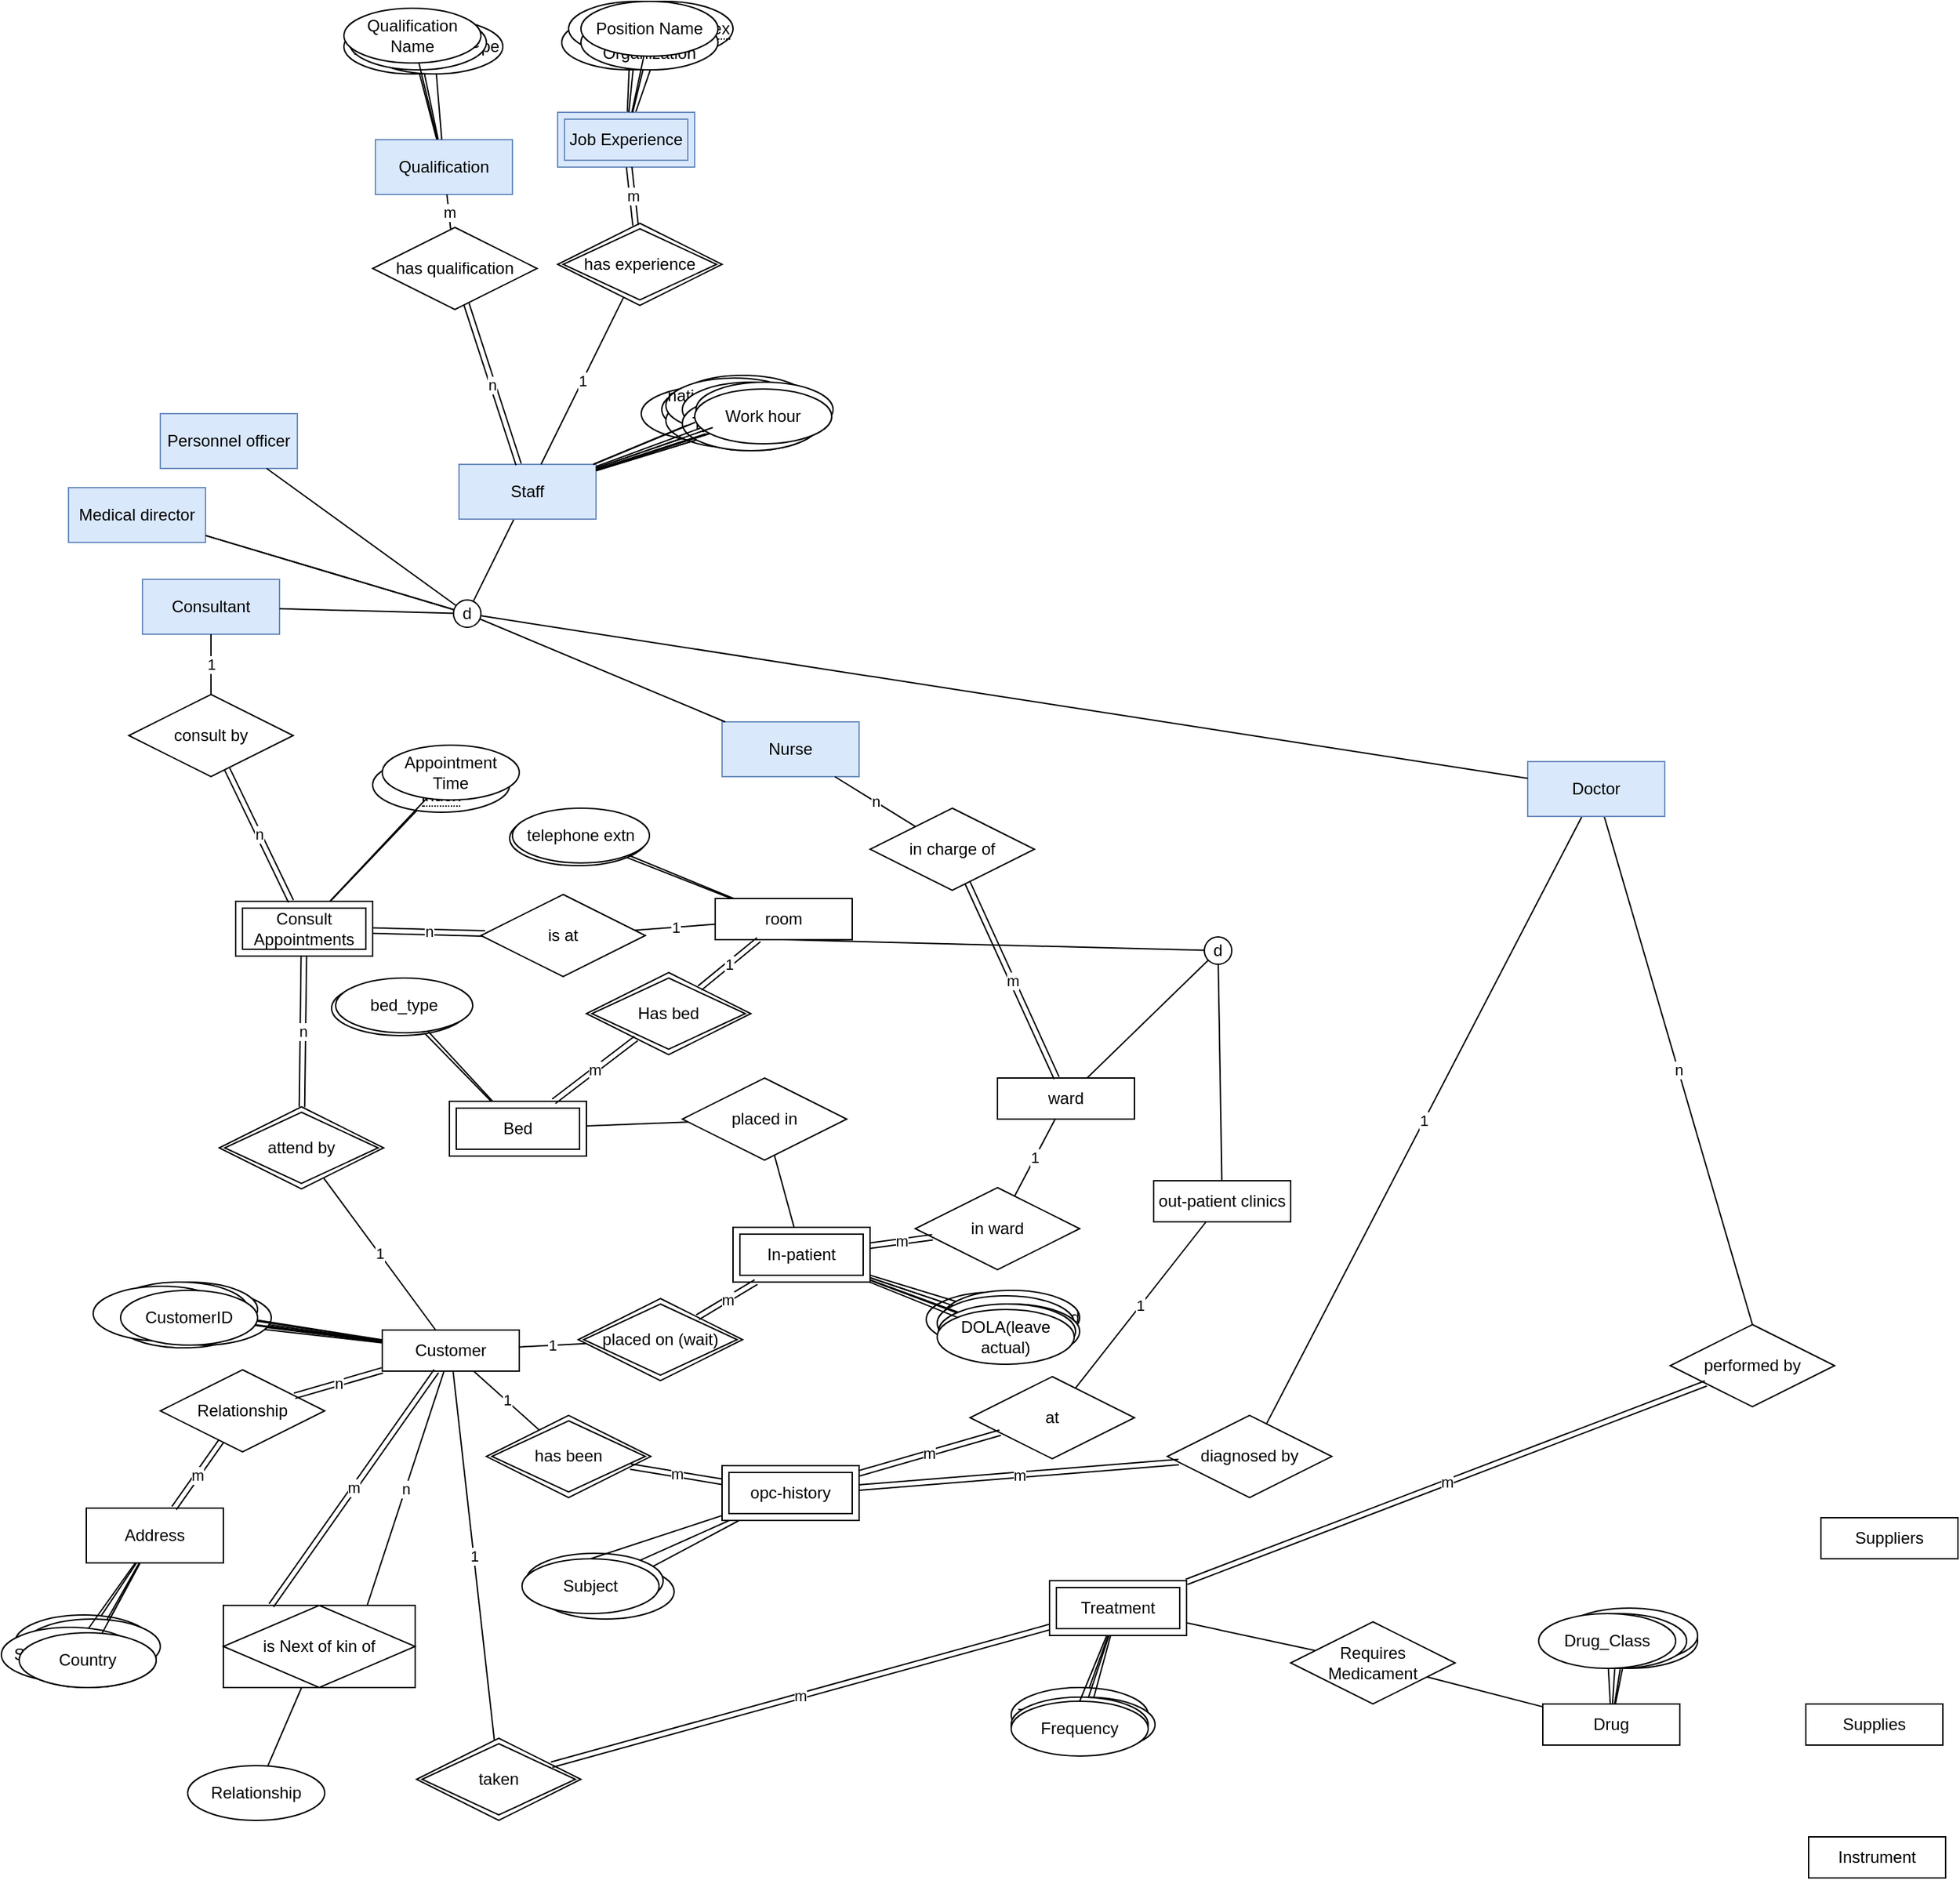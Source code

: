 <mxfile version="14.3.1" type="device"><diagram id="G1kOa4fqxSGU9bf7BF2B" name="Page-1"><mxGraphModel dx="1365" dy="1943" grid="0" gridSize="10" guides="1" tooltips="1" connect="1" arrows="1" fold="1" page="1" pageScale="1" pageWidth="827" pageHeight="1169" math="0" shadow="0"><root><mxCell id="0"/><mxCell id="1" parent="0"/><mxCell id="OWx-_OzHDR654FosjMM--40" value="&lt;span style=&quot;border-bottom: 1px dotted&quot;&gt;Experience_index&lt;/span&gt;" style="ellipse;whiteSpace=wrap;html=1;align=center;" parent="1" vertex="1"><mxGeometry x="434" y="-326" width="100" height="40" as="geometry"/></mxCell><mxCell id="OWx-_OzHDR654FosjMM--3" value="first_name" style="ellipse;whiteSpace=wrap;html=1;align=center;" parent="1" vertex="1"><mxGeometry x="467" y="-45" width="100" height="40" as="geometry"/></mxCell><mxCell id="OWx-_OzHDR654FosjMM--95" style="rounded=0;orthogonalLoop=1;jettySize=auto;html=1;endArrow=none;endFill=0;" parent="1" source="OWx-_OzHDR654FosjMM--4" target="OWx-_OzHDR654FosjMM--94" edge="1"><mxGeometry relative="1" as="geometry"/></mxCell><mxCell id="OWx-_OzHDR654FosjMM--4" value="Staff" style="whiteSpace=wrap;html=1;align=center;fillColor=#dae8fc;strokeColor=#6c8ebf;" parent="1" vertex="1"><mxGeometry x="334" y="12" width="100" height="40" as="geometry"/></mxCell><mxCell id="OWx-_OzHDR654FosjMM--5" value="staff_id" style="ellipse;whiteSpace=wrap;html=1;align=center;fontStyle=4;" parent="1" vertex="1"><mxGeometry x="491" y="-53" width="100" height="40" as="geometry"/></mxCell><mxCell id="OWx-_OzHDR654FosjMM--6" value="last_name" style="ellipse;whiteSpace=wrap;html=1;align=center;" parent="1" vertex="1"><mxGeometry x="482" y="-48" width="100" height="40" as="geometry"/></mxCell><mxCell id="OWx-_OzHDR654FosjMM--86" style="rounded=0;orthogonalLoop=1;jettySize=auto;html=1;exitX=0;exitY=0.5;exitDx=0;exitDy=0;entryX=1;entryY=0.5;entryDx=0;entryDy=0;endArrow=none;endFill=0;" parent="1" source="OWx-_OzHDR654FosjMM--7" target="OWx-_OzHDR654FosjMM--6" edge="1"><mxGeometry relative="1" as="geometry"/></mxCell><mxCell id="OWx-_OzHDR654FosjMM--87" style="rounded=0;orthogonalLoop=1;jettySize=auto;html=1;exitX=0;exitY=0.5;exitDx=0;exitDy=0;entryX=1;entryY=0.5;entryDx=0;entryDy=0;endArrow=none;endFill=0;" parent="1" source="OWx-_OzHDR654FosjMM--7" target="OWx-_OzHDR654FosjMM--3" edge="1"><mxGeometry relative="1" as="geometry"/></mxCell><mxCell id="OWx-_OzHDR654FosjMM--7" value="name" style="ellipse;whiteSpace=wrap;html=1;align=center;" parent="1" vertex="1"><mxGeometry x="497" y="-38" width="100" height="40" as="geometry"/></mxCell><mxCell id="OWx-_OzHDR654FosjMM--13" value="telephone" style="ellipse;whiteSpace=wrap;html=1;align=center;" parent="1" vertex="1"><mxGeometry x="503" y="-43" width="100" height="40" as="geometry"/></mxCell><mxCell id="OWx-_OzHDR654FosjMM--14" value="gender" style="ellipse;whiteSpace=wrap;html=1;align=center;" parent="1" vertex="1"><mxGeometry x="485" y="-40" width="100" height="40" as="geometry"/></mxCell><mxCell id="OWx-_OzHDR654FosjMM--15" value="national insurance number" style="ellipse;whiteSpace=wrap;html=1;align=center;" parent="1" vertex="1"><mxGeometry x="485" y="-51" width="100" height="40" as="geometry"/></mxCell><mxCell id="OWx-_OzHDR654FosjMM--19" value="position" style="ellipse;whiteSpace=wrap;html=1;align=center;" parent="1" vertex="1"><mxGeometry x="506" y="-43" width="100" height="40" as="geometry"/></mxCell><mxCell id="OWx-_OzHDR654FosjMM--21" value="salary" style="ellipse;whiteSpace=wrap;html=1;align=center;" parent="1" vertex="1"><mxGeometry x="497" y="-48" width="100" height="40" as="geometry"/></mxCell><mxCell id="OWx-_OzHDR654FosjMM--26" style="edgeStyle=none;rounded=0;orthogonalLoop=1;jettySize=auto;html=1;endArrow=none;endFill=0;" parent="1" source="OWx-_OzHDR654FosjMM--23" target="OWx-_OzHDR654FosjMM--25" edge="1"><mxGeometry relative="1" as="geometry"/></mxCell><mxCell id="OWx-_OzHDR654FosjMM--30" style="edgeStyle=none;rounded=0;orthogonalLoop=1;jettySize=auto;html=1;endArrow=none;endFill=0;" parent="1" source="OWx-_OzHDR654FosjMM--23" target="OWx-_OzHDR654FosjMM--29" edge="1"><mxGeometry relative="1" as="geometry"/></mxCell><mxCell id="OWx-_OzHDR654FosjMM--23" value="Qualification" style="whiteSpace=wrap;html=1;align=center;fillColor=#dae8fc;strokeColor=#6c8ebf;" parent="1" vertex="1"><mxGeometry x="273" y="-225" width="100" height="40" as="geometry"/></mxCell><mxCell id="OWx-_OzHDR654FosjMM--25" value="Qualification_ID" style="ellipse;whiteSpace=wrap;html=1;align=center;fontStyle=4;" parent="1" vertex="1"><mxGeometry x="250" y="-313" width="100" height="40" as="geometry"/></mxCell><mxCell id="OWx-_OzHDR654FosjMM--28" style="edgeStyle=none;rounded=0;orthogonalLoop=1;jettySize=auto;html=1;endArrow=none;endFill=0;" parent="1" source="OWx-_OzHDR654FosjMM--27" target="OWx-_OzHDR654FosjMM--23" edge="1"><mxGeometry relative="1" as="geometry"/></mxCell><mxCell id="OWx-_OzHDR654FosjMM--27" value="Qualification Type" style="ellipse;whiteSpace=wrap;html=1;align=center;" parent="1" vertex="1"><mxGeometry x="266" y="-313" width="100" height="40" as="geometry"/></mxCell><mxCell id="OWx-_OzHDR654FosjMM--29" value="Name of Institute" style="ellipse;whiteSpace=wrap;html=1;align=center;" parent="1" vertex="1"><mxGeometry x="254" y="-316" width="100" height="40" as="geometry"/></mxCell><mxCell id="OWx-_OzHDR654FosjMM--37" style="edgeStyle=none;rounded=0;orthogonalLoop=1;jettySize=auto;html=1;endArrow=none;endFill=0;" parent="1" source="OWx-_OzHDR654FosjMM--40" target="OWx-_OzHDR654FosjMM--32" edge="1"><mxGeometry relative="1" as="geometry"><mxPoint x="868.865" y="174.601" as="sourcePoint"/></mxGeometry></mxCell><mxCell id="OWx-_OzHDR654FosjMM--36" style="edgeStyle=none;rounded=0;orthogonalLoop=1;jettySize=auto;html=1;endArrow=none;endFill=0;" parent="1" source="OWx-_OzHDR654FosjMM--32" target="OWx-_OzHDR654FosjMM--35" edge="1"><mxGeometry relative="1" as="geometry"/></mxCell><mxCell id="OWx-_OzHDR654FosjMM--32" value="Job Experience" style="shape=ext;margin=3;double=1;whiteSpace=wrap;html=1;align=center;fillColor=#dae8fc;strokeColor=#6c8ebf;" parent="1" vertex="1"><mxGeometry x="406" y="-245" width="100" height="40" as="geometry"/></mxCell><mxCell id="OWx-_OzHDR654FosjMM--34" style="edgeStyle=none;rounded=0;orthogonalLoop=1;jettySize=auto;html=1;endArrow=none;endFill=0;" parent="1" source="OWx-_OzHDR654FosjMM--33" target="OWx-_OzHDR654FosjMM--23" edge="1"><mxGeometry relative="1" as="geometry"/></mxCell><mxCell id="OWx-_OzHDR654FosjMM--33" value="Qualification Name" style="ellipse;whiteSpace=wrap;html=1;align=center;" parent="1" vertex="1"><mxGeometry x="250" y="-321" width="100" height="40" as="geometry"/></mxCell><mxCell id="OWx-_OzHDR654FosjMM--35" value="Begin Date" style="ellipse;whiteSpace=wrap;html=1;align=center;" parent="1" vertex="1"><mxGeometry x="409" y="-316" width="100" height="40" as="geometry"/></mxCell><mxCell id="OWx-_OzHDR654FosjMM--45" style="edgeStyle=none;rounded=0;orthogonalLoop=1;jettySize=auto;html=1;endArrow=none;endFill=0;" parent="1" source="OWx-_OzHDR654FosjMM--41" target="OWx-_OzHDR654FosjMM--32" edge="1"><mxGeometry relative="1" as="geometry"/></mxCell><mxCell id="OWx-_OzHDR654FosjMM--41" value="End Date" style="ellipse;whiteSpace=wrap;html=1;align=center;" parent="1" vertex="1"><mxGeometry x="414" y="-326" width="100" height="40" as="geometry"/></mxCell><mxCell id="OWx-_OzHDR654FosjMM--44" style="edgeStyle=none;rounded=0;orthogonalLoop=1;jettySize=auto;html=1;endArrow=none;endFill=0;" parent="1" source="OWx-_OzHDR654FosjMM--43" target="OWx-_OzHDR654FosjMM--32" edge="1"><mxGeometry relative="1" as="geometry"/></mxCell><mxCell id="OWx-_OzHDR654FosjMM--43" value="Name of Organization" style="ellipse;whiteSpace=wrap;html=1;align=center;" parent="1" vertex="1"><mxGeometry x="423" y="-316" width="100" height="40" as="geometry"/></mxCell><mxCell id="OWx-_OzHDR654FosjMM--48" value="m" style="edgeStyle=none;rounded=0;orthogonalLoop=1;jettySize=auto;html=1;endArrow=none;endFill=0;" parent="1" source="OWx-_OzHDR654FosjMM--46" target="OWx-_OzHDR654FosjMM--23" edge="1"><mxGeometry relative="1" as="geometry"><mxPoint x="795.29" y="271" as="targetPoint"/></mxGeometry></mxCell><mxCell id="OWx-_OzHDR654FosjMM--46" value="has qualification" style="shape=rhombus;perimeter=rhombusPerimeter;whiteSpace=wrap;html=1;align=center;" parent="1" vertex="1"><mxGeometry x="271" y="-161" width="120" height="60" as="geometry"/></mxCell><mxCell id="OWx-_OzHDR654FosjMM--49" value="n" style="shape=link;html=1;rounded=0;endArrow=none;endFill=0;" parent="1" source="OWx-_OzHDR654FosjMM--4" target="OWx-_OzHDR654FosjMM--46" edge="1"><mxGeometry relative="1" as="geometry"><mxPoint x="707" y="-45.807" as="sourcePoint"/><mxPoint x="655.29" y="331" as="targetPoint"/></mxGeometry></mxCell><mxCell id="OWx-_OzHDR654FosjMM--53" value="has experience" style="shape=rhombus;double=1;perimeter=rhombusPerimeter;whiteSpace=wrap;html=1;align=center;" parent="1" vertex="1"><mxGeometry x="406" y="-164" width="120" height="60" as="geometry"/></mxCell><mxCell id="OWx-_OzHDR654FosjMM--54" value="m" style="shape=link;html=1;rounded=0;endArrow=none;endFill=0;" parent="1" source="OWx-_OzHDR654FosjMM--53" target="OWx-_OzHDR654FosjMM--32" edge="1"><mxGeometry relative="1" as="geometry"><mxPoint x="676" y="109" as="sourcePoint"/><mxPoint x="806" y="91" as="targetPoint"/></mxGeometry></mxCell><mxCell id="OWx-_OzHDR654FosjMM--56" value="1" style="endArrow=none;html=1;rounded=0;" parent="1" source="OWx-_OzHDR654FosjMM--4" target="OWx-_OzHDR654FosjMM--53" edge="1"><mxGeometry relative="1" as="geometry"><mxPoint x="707" y="-12.193" as="sourcePoint"/><mxPoint x="796" y="111" as="targetPoint"/></mxGeometry></mxCell><mxCell id="OWx-_OzHDR654FosjMM--59" style="edgeStyle=none;rounded=0;orthogonalLoop=1;jettySize=auto;html=1;endArrow=none;endFill=0;" parent="1" source="OWx-_OzHDR654FosjMM--58" target="OWx-_OzHDR654FosjMM--32" edge="1"><mxGeometry relative="1" as="geometry"><mxPoint x="733" y="234.0" as="targetPoint"/></mxGeometry></mxCell><mxCell id="OWx-_OzHDR654FosjMM--58" value="Position Name" style="ellipse;whiteSpace=wrap;html=1;align=center;" parent="1" vertex="1"><mxGeometry x="423" y="-326" width="100" height="40" as="geometry"/></mxCell><mxCell id="OWx-_OzHDR654FosjMM--60" value="Type of contract" style="ellipse;whiteSpace=wrap;html=1;align=center;" parent="1" vertex="1"><mxGeometry x="497" y="-38" width="100" height="40" as="geometry"/></mxCell><mxCell id="OWx-_OzHDR654FosjMM--62" value="Type of salary" style="ellipse;whiteSpace=wrap;html=1;align=center;" parent="1" vertex="1"><mxGeometry x="507" y="-48" width="100" height="40" as="geometry"/></mxCell><mxCell id="OWx-_OzHDR654FosjMM--64" value="Work hour" style="ellipse;whiteSpace=wrap;html=1;align=center;" parent="1" vertex="1"><mxGeometry x="506" y="-43" width="100" height="40" as="geometry"/></mxCell><mxCell id="OWx-_OzHDR654FosjMM--108" style="rounded=0;orthogonalLoop=1;jettySize=auto;html=1;exitX=0.5;exitY=1;exitDx=0;exitDy=0;endArrow=none;endFill=0;" parent="1" source="OWx-_OzHDR654FosjMM--66" target="OWx-_OzHDR654FosjMM--107" edge="1"><mxGeometry relative="1" as="geometry"/></mxCell><mxCell id="OWx-_OzHDR654FosjMM--66" value="room" style="whiteSpace=wrap;html=1;align=center;" parent="1" vertex="1"><mxGeometry x="521" y="329" width="100" height="30" as="geometry"/></mxCell><mxCell id="OWx-_OzHDR654FosjMM--71" value="in charge of" style="shape=rhombus;perimeter=rhombusPerimeter;whiteSpace=wrap;html=1;align=center;" parent="1" vertex="1"><mxGeometry x="634" y="263" width="120" height="60" as="geometry"/></mxCell><mxCell id="OWx-_OzHDR654FosjMM--89" value="Nurse" style="whiteSpace=wrap;html=1;align=center;fillColor=#dae8fc;strokeColor=#6c8ebf;" parent="1" vertex="1"><mxGeometry x="526" y="200" width="100" height="40" as="geometry"/></mxCell><mxCell id="OWx-_OzHDR654FosjMM--137" style="edgeStyle=none;rounded=0;orthogonalLoop=1;jettySize=auto;html=1;endArrow=none;endFill=0;" parent="1" source="OWx-_OzHDR654FosjMM--94" target="OWx-_OzHDR654FosjMM--129" edge="1"><mxGeometry relative="1" as="geometry"/></mxCell><mxCell id="OWx-_OzHDR654FosjMM--94" value="d" style="ellipse;whiteSpace=wrap;html=1;aspect=fixed;" parent="1" vertex="1"><mxGeometry x="330" y="111" width="20" height="20" as="geometry"/></mxCell><mxCell id="OWx-_OzHDR654FosjMM--96" style="rounded=0;orthogonalLoop=1;jettySize=auto;html=1;endArrow=none;endFill=0;" parent="1" source="OWx-_OzHDR654FosjMM--94" target="OWx-_OzHDR654FosjMM--89" edge="1"><mxGeometry relative="1" as="geometry"/></mxCell><mxCell id="OWx-_OzHDR654FosjMM--105" value="ward" style="whiteSpace=wrap;html=1;align=center;" parent="1" vertex="1"><mxGeometry x="727" y="460" width="100" height="30" as="geometry"/></mxCell><mxCell id="OWx-_OzHDR654FosjMM--106" value="out-patient clinics" style="whiteSpace=wrap;html=1;align=center;" parent="1" vertex="1"><mxGeometry x="841" y="535" width="100" height="30" as="geometry"/></mxCell><mxCell id="OWx-_OzHDR654FosjMM--107" value="d" style="ellipse;whiteSpace=wrap;html=1;aspect=fixed;" parent="1" vertex="1"><mxGeometry x="878" y="357" width="20" height="20" as="geometry"/></mxCell><mxCell id="OWx-_OzHDR654FosjMM--109" style="edgeStyle=none;rounded=0;orthogonalLoop=1;jettySize=auto;html=1;endArrow=none;endFill=0;" parent="1" source="OWx-_OzHDR654FosjMM--107" target="OWx-_OzHDR654FosjMM--105" edge="1"><mxGeometry relative="1" as="geometry"/></mxCell><mxCell id="OWx-_OzHDR654FosjMM--110" style="edgeStyle=none;rounded=0;orthogonalLoop=1;jettySize=auto;html=1;endArrow=none;endFill=0;" parent="1" source="OWx-_OzHDR654FosjMM--107" target="OWx-_OzHDR654FosjMM--106" edge="1"><mxGeometry relative="1" as="geometry"/></mxCell><mxCell id="1NgTRkhORmvNoH3-xz3q-44" style="edgeStyle=none;rounded=0;orthogonalLoop=1;jettySize=auto;html=1;endArrow=none;endFill=0;fontStyle=4" parent="1" source="OWx-_OzHDR654FosjMM--121" target="1NgTRkhORmvNoH3-xz3q-43" edge="1"><mxGeometry relative="1" as="geometry"/></mxCell><mxCell id="puP9zXBCGK1Y7dx5I4So-24" value="1" style="edgeStyle=none;rounded=0;orthogonalLoop=1;jettySize=auto;html=1;endArrow=none;endFill=0;" parent="1" source="OWx-_OzHDR654FosjMM--121" target="puP9zXBCGK1Y7dx5I4So-23" edge="1"><mxGeometry relative="1" as="geometry"/></mxCell><mxCell id="J7OMO45zMsuTPiys4WMe-33" value="1" style="edgeStyle=none;rounded=0;orthogonalLoop=1;jettySize=auto;html=1;endArrow=none;endFill=0;" parent="1" source="OWx-_OzHDR654FosjMM--121" target="J7OMO45zMsuTPiys4WMe-32" edge="1"><mxGeometry relative="1" as="geometry"/></mxCell><mxCell id="J7OMO45zMsuTPiys4WMe-38" value="1" style="edgeStyle=none;rounded=0;orthogonalLoop=1;jettySize=auto;html=1;endArrow=none;endFill=0;" parent="1" source="OWx-_OzHDR654FosjMM--121" target="J7OMO45zMsuTPiys4WMe-35" edge="1"><mxGeometry relative="1" as="geometry"><mxPoint x="477.125" y="762.43" as="targetPoint"/></mxGeometry></mxCell><mxCell id="J7OMO45zMsuTPiys4WMe-59" value="1" style="edgeStyle=none;rounded=0;orthogonalLoop=1;jettySize=auto;html=1;endArrow=none;endFill=0;" parent="1" source="OWx-_OzHDR654FosjMM--121" target="J7OMO45zMsuTPiys4WMe-58" edge="1"><mxGeometry relative="1" as="geometry"/></mxCell><mxCell id="OWx-_OzHDR654FosjMM--121" value="Customer" style="whiteSpace=wrap;html=1;align=center;" parent="1" vertex="1"><mxGeometry x="278" y="644" width="100" height="30" as="geometry"/></mxCell><mxCell id="OWx-_OzHDR654FosjMM--126" value="Supplies" style="whiteSpace=wrap;html=1;align=center;" parent="1" vertex="1"><mxGeometry x="1317" y="917" width="100" height="30" as="geometry"/></mxCell><mxCell id="OWx-_OzHDR654FosjMM--127" value="Suppliers" style="whiteSpace=wrap;html=1;align=center;" parent="1" vertex="1"><mxGeometry x="1328" y="781" width="100" height="30" as="geometry"/></mxCell><mxCell id="OWx-_OzHDR654FosjMM--129" value="Medical director" style="whiteSpace=wrap;html=1;align=center;fillColor=#dae8fc;strokeColor=#6c8ebf;" parent="1" vertex="1"><mxGeometry x="49" y="29" width="100" height="40" as="geometry"/></mxCell><mxCell id="OWx-_OzHDR654FosjMM--130" value="Personnel officer" style="whiteSpace=wrap;html=1;align=center;fillColor=#dae8fc;strokeColor=#6c8ebf;" parent="1" vertex="1"><mxGeometry x="116" y="-25" width="100" height="40" as="geometry"/></mxCell><mxCell id="OWx-_OzHDR654FosjMM--131" value="Consultant" style="whiteSpace=wrap;html=1;align=center;fillColor=#dae8fc;strokeColor=#6c8ebf;" parent="1" vertex="1"><mxGeometry x="103" y="96" width="100" height="40" as="geometry"/></mxCell><mxCell id="OWx-_OzHDR654FosjMM--155" style="edgeStyle=none;rounded=0;orthogonalLoop=1;jettySize=auto;html=1;endArrow=none;endFill=0;" parent="1" source="OWx-_OzHDR654FosjMM--4" target="OWx-_OzHDR654FosjMM--7" edge="1"><mxGeometry relative="1" as="geometry"/></mxCell><mxCell id="OWx-_OzHDR654FosjMM--156" style="edgeStyle=none;rounded=0;orthogonalLoop=1;jettySize=auto;html=1;endArrow=none;endFill=0;" parent="1" source="OWx-_OzHDR654FosjMM--4" target="OWx-_OzHDR654FosjMM--19" edge="1"><mxGeometry relative="1" as="geometry"/></mxCell><mxCell id="OWx-_OzHDR654FosjMM--157" style="edgeStyle=none;rounded=0;orthogonalLoop=1;jettySize=auto;html=1;endArrow=none;endFill=0;" parent="1" source="OWx-_OzHDR654FosjMM--4" target="OWx-_OzHDR654FosjMM--5" edge="1"><mxGeometry relative="1" as="geometry"/></mxCell><mxCell id="OWx-_OzHDR654FosjMM--158" style="edgeStyle=none;rounded=0;orthogonalLoop=1;jettySize=auto;html=1;endArrow=none;endFill=0;" parent="1" source="OWx-_OzHDR654FosjMM--4" target="OWx-_OzHDR654FosjMM--15" edge="1"><mxGeometry relative="1" as="geometry"/></mxCell><mxCell id="OWx-_OzHDR654FosjMM--159" style="edgeStyle=none;rounded=0;orthogonalLoop=1;jettySize=auto;html=1;endArrow=none;endFill=0;" parent="1" source="OWx-_OzHDR654FosjMM--4" target="OWx-_OzHDR654FosjMM--64" edge="1"><mxGeometry relative="1" as="geometry"/></mxCell><mxCell id="OWx-_OzHDR654FosjMM--160" style="edgeStyle=none;rounded=0;orthogonalLoop=1;jettySize=auto;html=1;endArrow=none;endFill=0;" parent="1" source="OWx-_OzHDR654FosjMM--4" target="OWx-_OzHDR654FosjMM--60" edge="1"><mxGeometry relative="1" as="geometry"/></mxCell><mxCell id="OWx-_OzHDR654FosjMM--161" style="edgeStyle=none;rounded=0;orthogonalLoop=1;jettySize=auto;html=1;endArrow=none;endFill=0;" parent="1" source="OWx-_OzHDR654FosjMM--4" target="OWx-_OzHDR654FosjMM--62" edge="1"><mxGeometry relative="1" as="geometry"/></mxCell><mxCell id="OWx-_OzHDR654FosjMM--162" style="edgeStyle=none;rounded=0;orthogonalLoop=1;jettySize=auto;html=1;endArrow=none;endFill=0;" parent="1" source="OWx-_OzHDR654FosjMM--4" target="OWx-_OzHDR654FosjMM--14" edge="1"><mxGeometry relative="1" as="geometry"/></mxCell><mxCell id="OWx-_OzHDR654FosjMM--163" style="edgeStyle=none;rounded=0;orthogonalLoop=1;jettySize=auto;html=1;endArrow=none;endFill=0;" parent="1" source="OWx-_OzHDR654FosjMM--4" target="OWx-_OzHDR654FosjMM--21" edge="1"><mxGeometry relative="1" as="geometry"/></mxCell><mxCell id="OWx-_OzHDR654FosjMM--164" style="edgeStyle=none;rounded=0;orthogonalLoop=1;jettySize=auto;html=1;endArrow=none;endFill=0;" parent="1" source="OWx-_OzHDR654FosjMM--4" target="OWx-_OzHDR654FosjMM--13" edge="1"><mxGeometry relative="1" as="geometry"/></mxCell><mxCell id="J7OMO45zMsuTPiys4WMe-100" value="n" style="edgeStyle=none;rounded=0;orthogonalLoop=1;jettySize=auto;html=1;entryX=0.5;entryY=0;entryDx=0;entryDy=0;endArrow=none;endFill=0;" parent="1" source="OWx-_OzHDR654FosjMM--132" target="J7OMO45zMsuTPiys4WMe-95" edge="1"><mxGeometry relative="1" as="geometry"/></mxCell><mxCell id="J7OMO45zMsuTPiys4WMe-109" value="1" style="edgeStyle=none;rounded=0;orthogonalLoop=1;jettySize=auto;html=1;endArrow=none;endFill=0;" parent="1" source="OWx-_OzHDR654FosjMM--132" target="J7OMO45zMsuTPiys4WMe-110" edge="1"><mxGeometry relative="1" as="geometry"><mxPoint x="1059" y="599" as="targetPoint"/></mxGeometry></mxCell><mxCell id="OWx-_OzHDR654FosjMM--132" value="Doctor" style="whiteSpace=wrap;html=1;align=center;fillColor=#dae8fc;strokeColor=#6c8ebf;" parent="1" vertex="1"><mxGeometry x="1114" y="229" width="100" height="40" as="geometry"/></mxCell><mxCell id="OWx-_OzHDR654FosjMM--139" style="edgeStyle=none;rounded=0;orthogonalLoop=1;jettySize=auto;html=1;endArrow=none;endFill=0;" parent="1" source="OWx-_OzHDR654FosjMM--94" target="OWx-_OzHDR654FosjMM--131" edge="1"><mxGeometry relative="1" as="geometry"/></mxCell><mxCell id="OWx-_OzHDR654FosjMM--138" style="edgeStyle=none;rounded=0;orthogonalLoop=1;jettySize=auto;html=1;endArrow=none;endFill=0;" parent="1" source="OWx-_OzHDR654FosjMM--94" target="OWx-_OzHDR654FosjMM--129" edge="1"><mxGeometry relative="1" as="geometry"/></mxCell><mxCell id="OWx-_OzHDR654FosjMM--136" style="edgeStyle=none;rounded=0;orthogonalLoop=1;jettySize=auto;html=1;endArrow=none;endFill=0;" parent="1" source="OWx-_OzHDR654FosjMM--94" target="OWx-_OzHDR654FosjMM--130" edge="1"><mxGeometry relative="1" as="geometry"/></mxCell><mxCell id="OWx-_OzHDR654FosjMM--140" style="edgeStyle=none;rounded=0;orthogonalLoop=1;jettySize=auto;html=1;endArrow=none;endFill=0;" parent="1" source="OWx-_OzHDR654FosjMM--94" target="OWx-_OzHDR654FosjMM--132" edge="1"><mxGeometry relative="1" as="geometry"/></mxCell><mxCell id="OWx-_OzHDR654FosjMM--176" style="edgeStyle=none;rounded=0;orthogonalLoop=1;jettySize=auto;html=1;endArrow=none;endFill=0;" parent="1" source="OWx-_OzHDR654FosjMM--171" target="OWx-_OzHDR654FosjMM--175" edge="1"><mxGeometry relative="1" as="geometry"/></mxCell><mxCell id="J7OMO45zMsuTPiys4WMe-102" style="edgeStyle=none;rounded=0;orthogonalLoop=1;jettySize=auto;html=1;endArrow=none;endFill=0;" parent="1" source="OWx-_OzHDR654FosjMM--171" target="J7OMO45zMsuTPiys4WMe-103" edge="1"><mxGeometry relative="1" as="geometry"><mxPoint x="486.231" y="502.385" as="targetPoint"/></mxGeometry></mxCell><mxCell id="OWx-_OzHDR654FosjMM--171" value="Bed" style="shape=ext;margin=3;double=1;whiteSpace=wrap;html=1;align=center;" parent="1" vertex="1"><mxGeometry x="327" y="477" width="100" height="40" as="geometry"/></mxCell><mxCell id="OWx-_OzHDR654FosjMM--175" value="&lt;span style=&quot;border-bottom: 1px dotted&quot;&gt;bed_id&lt;/span&gt;" style="ellipse;whiteSpace=wrap;html=1;align=center;" parent="1" vertex="1"><mxGeometry x="241" y="389" width="100" height="40" as="geometry"/></mxCell><mxCell id="OWx-_OzHDR654FosjMM--178" style="edgeStyle=none;rounded=0;orthogonalLoop=1;jettySize=auto;html=1;endArrow=none;endFill=0;" parent="1" source="OWx-_OzHDR654FosjMM--177" target="OWx-_OzHDR654FosjMM--171" edge="1"><mxGeometry relative="1" as="geometry"/></mxCell><mxCell id="OWx-_OzHDR654FosjMM--177" value="bed_type" style="ellipse;whiteSpace=wrap;html=1;align=center;" parent="1" vertex="1"><mxGeometry x="244" y="387" width="100" height="40" as="geometry"/></mxCell><mxCell id="OWx-_OzHDR654FosjMM--180" value="Has bed" style="shape=rhombus;double=1;perimeter=rhombusPerimeter;whiteSpace=wrap;html=1;align=center;" parent="1" vertex="1"><mxGeometry x="427" y="383" width="120" height="60" as="geometry"/></mxCell><mxCell id="OWx-_OzHDR654FosjMM--182" value="m" style="shape=link;html=1;rounded=0;endArrow=none;endFill=0;" parent="1" source="OWx-_OzHDR654FosjMM--180" target="OWx-_OzHDR654FosjMM--171" edge="1"><mxGeometry relative="1" as="geometry"><mxPoint x="45" y="674" as="sourcePoint"/><mxPoint x="205" y="674" as="targetPoint"/></mxGeometry></mxCell><mxCell id="OWx-_OzHDR654FosjMM--184" value="1" style="shape=link;html=1;rounded=0;endArrow=none;endFill=0;" parent="1" source="OWx-_OzHDR654FosjMM--180" target="OWx-_OzHDR654FosjMM--66" edge="1"><mxGeometry relative="1" as="geometry"><mxPoint x="39" y="691" as="sourcePoint"/><mxPoint x="199" y="691" as="targetPoint"/></mxGeometry></mxCell><mxCell id="1NgTRkhORmvNoH3-xz3q-29" style="edgeStyle=none;rounded=0;orthogonalLoop=1;jettySize=auto;html=1;endArrow=none;endFill=0;" parent="1" source="1NgTRkhORmvNoH3-xz3q-3" target="OWx-_OzHDR654FosjMM--121" edge="1"><mxGeometry relative="1" as="geometry"/></mxCell><mxCell id="1NgTRkhORmvNoH3-xz3q-3" value="first_name" style="ellipse;whiteSpace=wrap;html=1;align=center;" parent="1" vertex="1"><mxGeometry x="83" y="617" width="100" height="40" as="geometry"/></mxCell><mxCell id="1NgTRkhORmvNoH3-xz3q-28" style="edgeStyle=none;rounded=0;orthogonalLoop=1;jettySize=auto;html=1;endArrow=none;endFill=0;" parent="1" source="1NgTRkhORmvNoH3-xz3q-6" target="OWx-_OzHDR654FosjMM--121" edge="1"><mxGeometry relative="1" as="geometry"/></mxCell><mxCell id="1NgTRkhORmvNoH3-xz3q-6" value="last_name" style="ellipse;whiteSpace=wrap;html=1;align=center;" parent="1" vertex="1"><mxGeometry x="87" y="612" width="100" height="40" as="geometry"/></mxCell><mxCell id="1NgTRkhORmvNoH3-xz3q-19" style="edgeStyle=none;rounded=0;orthogonalLoop=1;jettySize=auto;html=1;endArrow=none;endFill=0;" parent="1" source="1NgTRkhORmvNoH3-xz3q-11" target="puP9zXBCGK1Y7dx5I4So-13" edge="1"><mxGeometry relative="1" as="geometry"><mxPoint x="-458" y="840.636" as="targetPoint"/></mxGeometry></mxCell><mxCell id="1NgTRkhORmvNoH3-xz3q-11" value="&lt;u&gt;Address_index&lt;/u&gt;" style="ellipse;whiteSpace=wrap;html=1;align=center;" parent="1" vertex="1"><mxGeometry x="10" y="852" width="100" height="40" as="geometry"/></mxCell><mxCell id="1NgTRkhORmvNoH3-xz3q-17" style="rounded=0;orthogonalLoop=1;jettySize=auto;html=1;endArrow=none;endFill=0;" parent="1" source="1NgTRkhORmvNoH3-xz3q-12" target="puP9zXBCGK1Y7dx5I4So-13" edge="1"><mxGeometry relative="1" as="geometry"><mxPoint x="-458" y="852.073" as="targetPoint"/></mxGeometry></mxCell><mxCell id="1NgTRkhORmvNoH3-xz3q-12" value="Line_1" style="ellipse;whiteSpace=wrap;html=1;align=center;" parent="1" vertex="1"><mxGeometry x="13" y="865" width="100" height="40" as="geometry"/></mxCell><mxCell id="1NgTRkhORmvNoH3-xz3q-20" style="edgeStyle=none;rounded=0;orthogonalLoop=1;jettySize=auto;html=1;endArrow=none;endFill=0;" parent="1" source="1NgTRkhORmvNoH3-xz3q-13" target="puP9zXBCGK1Y7dx5I4So-13" edge="1"><mxGeometry relative="1" as="geometry"><mxPoint x="-458" y="843.654" as="targetPoint"/></mxGeometry></mxCell><mxCell id="1NgTRkhORmvNoH3-xz3q-13" value="Line_2" style="ellipse;whiteSpace=wrap;html=1;align=center;" parent="1" vertex="1"><mxGeometry x="16" y="855" width="100" height="40" as="geometry"/></mxCell><mxCell id="1NgTRkhORmvNoH3-xz3q-21" style="edgeStyle=none;rounded=0;orthogonalLoop=1;jettySize=auto;html=1;endArrow=none;endFill=0;" parent="1" source="1NgTRkhORmvNoH3-xz3q-14" target="puP9zXBCGK1Y7dx5I4So-13" edge="1"><mxGeometry relative="1" as="geometry"><mxPoint x="-450.683" y="863" as="targetPoint"/></mxGeometry></mxCell><mxCell id="1NgTRkhORmvNoH3-xz3q-14" value="State_Province" style="ellipse;whiteSpace=wrap;html=1;align=center;" parent="1" vertex="1"><mxGeometry y="861" width="100" height="40" as="geometry"/></mxCell><mxCell id="1NgTRkhORmvNoH3-xz3q-22" style="edgeStyle=none;rounded=0;orthogonalLoop=1;jettySize=auto;html=1;endArrow=none;endFill=0;" parent="1" source="1NgTRkhORmvNoH3-xz3q-15" target="puP9zXBCGK1Y7dx5I4So-13" edge="1"><mxGeometry relative="1" as="geometry"><mxPoint x="-424.484" y="863" as="targetPoint"/></mxGeometry></mxCell><mxCell id="1NgTRkhORmvNoH3-xz3q-15" value="Country" style="ellipse;whiteSpace=wrap;html=1;align=center;" parent="1" vertex="1"><mxGeometry x="13" y="865" width="100" height="40" as="geometry"/></mxCell><mxCell id="1NgTRkhORmvNoH3-xz3q-23" style="edgeStyle=none;rounded=0;orthogonalLoop=1;jettySize=auto;html=1;exitX=0.5;exitY=0;exitDx=0;exitDy=0;endArrow=none;endFill=0;" parent="1" source="1NgTRkhORmvNoH3-xz3q-13" target="1NgTRkhORmvNoH3-xz3q-13" edge="1"><mxGeometry relative="1" as="geometry"/></mxCell><mxCell id="1NgTRkhORmvNoH3-xz3q-24" style="edgeStyle=none;rounded=0;orthogonalLoop=1;jettySize=auto;html=1;exitX=1;exitY=0;exitDx=0;exitDy=0;endArrow=none;endFill=0;" parent="1" source="1NgTRkhORmvNoH3-xz3q-12" target="1NgTRkhORmvNoH3-xz3q-12" edge="1"><mxGeometry relative="1" as="geometry"/></mxCell><mxCell id="1NgTRkhORmvNoH3-xz3q-25" style="edgeStyle=none;rounded=0;orthogonalLoop=1;jettySize=auto;html=1;exitX=1;exitY=0.5;exitDx=0;exitDy=0;endArrow=none;endFill=0;" parent="1" source="1NgTRkhORmvNoH3-xz3q-11" target="1NgTRkhORmvNoH3-xz3q-11" edge="1"><mxGeometry relative="1" as="geometry"/></mxCell><mxCell id="1NgTRkhORmvNoH3-xz3q-26" style="edgeStyle=none;rounded=0;orthogonalLoop=1;jettySize=auto;html=1;exitX=0;exitY=0.5;exitDx=0;exitDy=0;endArrow=none;endFill=0;" parent="1" source="1NgTRkhORmvNoH3-xz3q-15" target="1NgTRkhORmvNoH3-xz3q-15" edge="1"><mxGeometry relative="1" as="geometry"/></mxCell><mxCell id="1NgTRkhORmvNoH3-xz3q-27" style="edgeStyle=none;rounded=0;orthogonalLoop=1;jettySize=auto;html=1;exitX=0;exitY=0;exitDx=0;exitDy=0;endArrow=none;endFill=0;" parent="1" source="1NgTRkhORmvNoH3-xz3q-14" target="1NgTRkhORmvNoH3-xz3q-14" edge="1"><mxGeometry relative="1" as="geometry"/></mxCell><mxCell id="1NgTRkhORmvNoH3-xz3q-36" style="edgeStyle=none;rounded=0;orthogonalLoop=1;jettySize=auto;html=1;endArrow=none;endFill=0;" parent="1" source="1NgTRkhORmvNoH3-xz3q-30" target="OWx-_OzHDR654FosjMM--121" edge="1"><mxGeometry relative="1" as="geometry"/></mxCell><mxCell id="1NgTRkhORmvNoH3-xz3q-30" value="telephone" style="ellipse;whiteSpace=wrap;html=1;align=center;" parent="1" vertex="1"><mxGeometry x="97" y="615" width="100" height="40" as="geometry"/></mxCell><mxCell id="1NgTRkhORmvNoH3-xz3q-35" style="edgeStyle=none;rounded=0;orthogonalLoop=1;jettySize=auto;html=1;endArrow=none;endFill=0;" parent="1" source="1NgTRkhORmvNoH3-xz3q-31" target="OWx-_OzHDR654FosjMM--121" edge="1"><mxGeometry relative="1" as="geometry"/></mxCell><mxCell id="1NgTRkhORmvNoH3-xz3q-31" value="DOB" style="ellipse;whiteSpace=wrap;html=1;align=center;" parent="1" vertex="1"><mxGeometry x="73" y="612" width="100" height="40" as="geometry"/></mxCell><mxCell id="1NgTRkhORmvNoH3-xz3q-38" style="edgeStyle=none;rounded=0;orthogonalLoop=1;jettySize=auto;html=1;endArrow=none;endFill=0;" parent="1" source="1NgTRkhORmvNoH3-xz3q-32" target="OWx-_OzHDR654FosjMM--121" edge="1"><mxGeometry relative="1" as="geometry"/></mxCell><mxCell id="1NgTRkhORmvNoH3-xz3q-32" value="gender" style="ellipse;whiteSpace=wrap;html=1;align=center;" parent="1" vertex="1"><mxGeometry x="87" y="609" width="100" height="40" as="geometry"/></mxCell><mxCell id="1NgTRkhORmvNoH3-xz3q-37" style="edgeStyle=none;rounded=0;orthogonalLoop=1;jettySize=auto;html=1;endArrow=none;endFill=0;" parent="1" source="1NgTRkhORmvNoH3-xz3q-33" target="OWx-_OzHDR654FosjMM--121" edge="1"><mxGeometry relative="1" as="geometry"/></mxCell><mxCell id="1NgTRkhORmvNoH3-xz3q-33" value="marital status" style="ellipse;whiteSpace=wrap;html=1;align=center;" parent="1" vertex="1"><mxGeometry x="80" y="609" width="100" height="40" as="geometry"/></mxCell><mxCell id="1NgTRkhORmvNoH3-xz3q-39" style="edgeStyle=none;rounded=0;orthogonalLoop=1;jettySize=auto;html=1;endArrow=none;endFill=0;" parent="1" source="1NgTRkhORmvNoH3-xz3q-34" target="OWx-_OzHDR654FosjMM--121" edge="1"><mxGeometry relative="1" as="geometry"><mxPoint x="-482" y="769.5" as="targetPoint"/></mxGeometry></mxCell><mxCell id="1NgTRkhORmvNoH3-xz3q-34" value="DOR" style="ellipse;whiteSpace=wrap;html=1;align=center;" parent="1" vertex="1"><mxGeometry x="67" y="612" width="100" height="40" as="geometry"/></mxCell><mxCell id="1NgTRkhORmvNoH3-xz3q-43" value="CustomerID" style="ellipse;whiteSpace=wrap;html=1;align=center;" parent="1" vertex="1"><mxGeometry x="87" y="615" width="100" height="40" as="geometry"/></mxCell><mxCell id="puP9zXBCGK1Y7dx5I4So-3" style="edgeStyle=none;rounded=0;orthogonalLoop=1;jettySize=auto;html=1;endArrow=none;endFill=0;" parent="1" source="1NgTRkhORmvNoH3-xz3q-45" target="puP9zXBCGK1Y7dx5I4So-1" edge="1"><mxGeometry relative="1" as="geometry"/></mxCell><mxCell id="1NgTRkhORmvNoH3-xz3q-45" value="Relationship" style="ellipse;whiteSpace=wrap;html=1;align=center;" parent="1" vertex="1"><mxGeometry x="136" y="962" width="100" height="40" as="geometry"/></mxCell><mxCell id="puP9zXBCGK1Y7dx5I4So-1" value="is Next of kin of" style="shape=associativeEntity;whiteSpace=wrap;html=1;align=center;" parent="1" vertex="1"><mxGeometry x="162" y="845" width="140" height="60" as="geometry"/></mxCell><mxCell id="puP9zXBCGK1Y7dx5I4So-5" value="m" style="shape=link;html=1;rounded=0;endArrow=none;endFill=0;entryX=0.25;entryY=0;entryDx=0;entryDy=0;" parent="1" source="OWx-_OzHDR654FosjMM--121" target="puP9zXBCGK1Y7dx5I4So-1" edge="1"><mxGeometry relative="1" as="geometry"><mxPoint x="350" y="770" as="sourcePoint"/><mxPoint x="-304" y="761" as="targetPoint"/></mxGeometry></mxCell><mxCell id="puP9zXBCGK1Y7dx5I4So-10" value="n" style="endArrow=none;html=1;rounded=0;entryX=0.75;entryY=0;entryDx=0;entryDy=0;" parent="1" source="OWx-_OzHDR654FosjMM--121" target="puP9zXBCGK1Y7dx5I4So-1" edge="1"><mxGeometry relative="1" as="geometry"><mxPoint x="-367" y="808" as="sourcePoint"/><mxPoint x="-207" y="808" as="targetPoint"/></mxGeometry></mxCell><mxCell id="puP9zXBCGK1Y7dx5I4So-13" value="Address" style="whiteSpace=wrap;html=1;align=center;" parent="1" vertex="1"><mxGeometry x="62" y="774" width="100" height="40" as="geometry"/></mxCell><mxCell id="puP9zXBCGK1Y7dx5I4So-15" value="Relationship" style="shape=rhombus;perimeter=rhombusPerimeter;whiteSpace=wrap;html=1;align=center;" parent="1" vertex="1"><mxGeometry x="116" y="673" width="120" height="60" as="geometry"/></mxCell><mxCell id="puP9zXBCGK1Y7dx5I4So-16" value="n" style="shape=link;html=1;rounded=0;endArrow=none;endFill=0;" parent="1" source="OWx-_OzHDR654FosjMM--121" target="puP9zXBCGK1Y7dx5I4So-15" edge="1"><mxGeometry relative="1" as="geometry"><mxPoint x="-568" y="891" as="sourcePoint"/><mxPoint x="-408" y="891" as="targetPoint"/></mxGeometry></mxCell><mxCell id="puP9zXBCGK1Y7dx5I4So-19" value="m" style="shape=link;html=1;rounded=0;endArrow=none;endFill=0;" parent="1" source="puP9zXBCGK1Y7dx5I4So-15" target="puP9zXBCGK1Y7dx5I4So-13" edge="1"><mxGeometry relative="1" as="geometry"><mxPoint x="-412.934" y="665.5" as="sourcePoint"/><mxPoint x="-409.059" y="720.029" as="targetPoint"/></mxGeometry></mxCell><mxCell id="puP9zXBCGK1Y7dx5I4So-21" value="Consult Appointments" style="shape=ext;margin=3;double=1;whiteSpace=wrap;html=1;align=center;" parent="1" vertex="1"><mxGeometry x="171" y="331" width="100" height="40" as="geometry"/></mxCell><mxCell id="puP9zXBCGK1Y7dx5I4So-23" value="attend by" style="shape=rhombus;double=1;perimeter=rhombusPerimeter;whiteSpace=wrap;html=1;align=center;" parent="1" vertex="1"><mxGeometry x="159" y="481" width="120" height="60" as="geometry"/></mxCell><mxCell id="puP9zXBCGK1Y7dx5I4So-25" value="n" style="shape=link;html=1;rounded=0;endArrow=none;endFill=0;" parent="1" source="puP9zXBCGK1Y7dx5I4So-23" target="puP9zXBCGK1Y7dx5I4So-21" edge="1"><mxGeometry relative="1" as="geometry"><mxPoint x="-444.154" y="835.5" as="sourcePoint"/><mxPoint x="-444.694" y="888.153" as="targetPoint"/></mxGeometry></mxCell><mxCell id="puP9zXBCGK1Y7dx5I4So-28" style="edgeStyle=none;rounded=0;orthogonalLoop=1;jettySize=auto;html=1;endArrow=none;endFill=0;" parent="1" source="puP9zXBCGK1Y7dx5I4So-30" target="puP9zXBCGK1Y7dx5I4So-21" edge="1"><mxGeometry relative="1" as="geometry"><mxPoint x="-103" y="824.5" as="sourcePoint"/></mxGeometry></mxCell><mxCell id="puP9zXBCGK1Y7dx5I4So-30" value="&lt;span style=&quot;border-bottom: 1px dotted&quot;&gt;Appointment&lt;br&gt;index&lt;/span&gt;" style="ellipse;whiteSpace=wrap;html=1;align=center;" parent="1" vertex="1"><mxGeometry x="271" y="226" width="100" height="40" as="geometry"/></mxCell><mxCell id="puP9zXBCGK1Y7dx5I4So-38" style="edgeStyle=none;rounded=0;orthogonalLoop=1;jettySize=auto;html=1;endArrow=none;endFill=0;" parent="1" source="puP9zXBCGK1Y7dx5I4So-31" target="puP9zXBCGK1Y7dx5I4So-21" edge="1"><mxGeometry relative="1" as="geometry"/></mxCell><mxCell id="puP9zXBCGK1Y7dx5I4So-31" value="Appointment&lt;br&gt;Time" style="ellipse;whiteSpace=wrap;html=1;align=center;" parent="1" vertex="1"><mxGeometry x="278" y="217" width="100" height="40" as="geometry"/></mxCell><mxCell id="puP9zXBCGK1Y7dx5I4So-42" value="n" style="shape=link;html=1;rounded=0;endArrow=none;endFill=0;" parent="1" source="puP9zXBCGK1Y7dx5I4So-21" target="puP9zXBCGK1Y7dx5I4So-45" edge="1"><mxGeometry relative="1" as="geometry"><mxPoint x="5" y="832.5" as="sourcePoint"/><mxPoint x="55.188" y="779.094" as="targetPoint"/></mxGeometry></mxCell><mxCell id="puP9zXBCGK1Y7dx5I4So-43" value="1" style="edgeStyle=none;rounded=0;orthogonalLoop=1;jettySize=auto;html=1;endArrow=none;endFill=0;" parent="1" source="puP9zXBCGK1Y7dx5I4So-45" target="OWx-_OzHDR654FosjMM--66" edge="1"><mxGeometry relative="1" as="geometry"><mxPoint x="110.051" y="746.525" as="sourcePoint"/><mxPoint x="-306.75" y="873.875" as="targetPoint"/></mxGeometry></mxCell><mxCell id="puP9zXBCGK1Y7dx5I4So-45" value="is at" style="shape=rhombus;perimeter=rhombusPerimeter;whiteSpace=wrap;html=1;align=center;" parent="1" vertex="1"><mxGeometry x="350" y="326" width="120" height="60" as="geometry"/></mxCell><mxCell id="puP9zXBCGK1Y7dx5I4So-48" value="1" style="edgeStyle=none;rounded=0;orthogonalLoop=1;jettySize=auto;html=1;endArrow=none;endFill=0;" parent="1" source="puP9zXBCGK1Y7dx5I4So-46" target="OWx-_OzHDR654FosjMM--131" edge="1"><mxGeometry relative="1" as="geometry"/></mxCell><mxCell id="puP9zXBCGK1Y7dx5I4So-46" value="consult by" style="shape=rhombus;perimeter=rhombusPerimeter;whiteSpace=wrap;html=1;align=center;" parent="1" vertex="1"><mxGeometry x="93" y="180" width="120" height="60" as="geometry"/></mxCell><mxCell id="puP9zXBCGK1Y7dx5I4So-50" value="n" style="shape=link;html=1;rounded=0;endArrow=none;endFill=0;" parent="1" source="puP9zXBCGK1Y7dx5I4So-21" target="puP9zXBCGK1Y7dx5I4So-46" edge="1"><mxGeometry relative="1" as="geometry"><mxPoint x="-69.995" y="875.4" as="sourcePoint"/><mxPoint x="58.937" y="795.503" as="targetPoint"/></mxGeometry></mxCell><mxCell id="puP9zXBCGK1Y7dx5I4So-56" style="edgeStyle=none;rounded=1;sketch=0;orthogonalLoop=1;jettySize=auto;html=1;endArrow=none;endFill=0;" parent="1" source="puP9zXBCGK1Y7dx5I4So-53" target="OWx-_OzHDR654FosjMM--66" edge="1"><mxGeometry relative="1" as="geometry"/></mxCell><mxCell id="puP9zXBCGK1Y7dx5I4So-53" value="Room ID" style="ellipse;whiteSpace=wrap;html=1;align=center;fontStyle=4" parent="1" vertex="1"><mxGeometry x="371" y="265" width="100" height="40" as="geometry"/></mxCell><mxCell id="puP9zXBCGK1Y7dx5I4So-55" style="rounded=1;sketch=0;orthogonalLoop=1;jettySize=auto;html=1;endArrow=none;endFill=0;" parent="1" source="puP9zXBCGK1Y7dx5I4So-54" target="OWx-_OzHDR654FosjMM--66" edge="1"><mxGeometry relative="1" as="geometry"/></mxCell><mxCell id="puP9zXBCGK1Y7dx5I4So-54" value="telephone extn" style="ellipse;whiteSpace=wrap;html=1;align=center;" parent="1" vertex="1"><mxGeometry x="373" y="263" width="100" height="40" as="geometry"/></mxCell><mxCell id="J7OMO45zMsuTPiys4WMe-8" style="edgeStyle=none;rounded=0;orthogonalLoop=1;jettySize=auto;html=1;endArrow=none;endFill=0;" parent="1" source="J7OMO45zMsuTPiys4WMe-6" target="J7OMO45zMsuTPiys4WMe-7" edge="1"><mxGeometry relative="1" as="geometry"/></mxCell><mxCell id="J7OMO45zMsuTPiys4WMe-6" value="In-patient" style="shape=ext;margin=3;double=1;whiteSpace=wrap;html=1;align=center;" parent="1" vertex="1"><mxGeometry x="534" y="569" width="100" height="40" as="geometry"/></mxCell><mxCell id="J7OMO45zMsuTPiys4WMe-7" value="&lt;span style=&quot;border-bottom: 1px dotted&quot;&gt;inpatient index&lt;br&gt;&lt;/span&gt;" style="ellipse;whiteSpace=wrap;html=1;align=center;" parent="1" vertex="1"><mxGeometry x="675" y="616.26" width="100" height="40" as="geometry"/></mxCell><mxCell id="J7OMO45zMsuTPiys4WMe-28" style="edgeStyle=none;rounded=0;orthogonalLoop=1;jettySize=auto;html=1;endArrow=none;endFill=0;" parent="1" source="J7OMO45zMsuTPiys4WMe-20" target="J7OMO45zMsuTPiys4WMe-6" edge="1"><mxGeometry relative="1" as="geometry"/></mxCell><mxCell id="J7OMO45zMsuTPiys4WMe-20" value="bed_type_required" style="ellipse;whiteSpace=wrap;html=1;align=center;" parent="1" vertex="1"><mxGeometry x="687" y="615" width="100" height="40" as="geometry"/></mxCell><mxCell id="J7OMO45zMsuTPiys4WMe-26" style="edgeStyle=none;rounded=0;orthogonalLoop=1;jettySize=auto;html=1;endArrow=none;endFill=0;" parent="1" source="J7OMO45zMsuTPiys4WMe-21" target="J7OMO45zMsuTPiys4WMe-6" edge="1"><mxGeometry relative="1" as="geometry"/></mxCell><mxCell id="J7OMO45zMsuTPiys4WMe-21" value="DOW(wait)" style="ellipse;whiteSpace=wrap;html=1;align=center;" parent="1" vertex="1"><mxGeometry x="683" y="619" width="100" height="40" as="geometry"/></mxCell><mxCell id="J7OMO45zMsuTPiys4WMe-29" style="edgeStyle=none;rounded=0;orthogonalLoop=1;jettySize=auto;html=1;endArrow=none;endFill=0;" parent="1" source="J7OMO45zMsuTPiys4WMe-22" target="J7OMO45zMsuTPiys4WMe-6" edge="1"><mxGeometry relative="1" as="geometry"/></mxCell><mxCell id="J7OMO45zMsuTPiys4WMe-22" value="DOP(placed)" style="ellipse;whiteSpace=wrap;html=1;align=center;" parent="1" vertex="1"><mxGeometry x="687" y="625" width="100" height="40" as="geometry"/></mxCell><mxCell id="J7OMO45zMsuTPiys4WMe-31" style="edgeStyle=none;rounded=0;orthogonalLoop=1;jettySize=auto;html=1;endArrow=none;endFill=0;" parent="1" source="J7OMO45zMsuTPiys4WMe-23" target="J7OMO45zMsuTPiys4WMe-6" edge="1"><mxGeometry relative="1" as="geometry"/></mxCell><mxCell id="J7OMO45zMsuTPiys4WMe-23" value="DOLE(leave expected)" style="ellipse;whiteSpace=wrap;html=1;align=center;" parent="1" vertex="1"><mxGeometry x="684" y="625" width="100" height="40" as="geometry"/></mxCell><mxCell id="J7OMO45zMsuTPiys4WMe-30" style="edgeStyle=none;rounded=0;orthogonalLoop=1;jettySize=auto;html=1;endArrow=none;endFill=0;" parent="1" source="J7OMO45zMsuTPiys4WMe-24" target="J7OMO45zMsuTPiys4WMe-6" edge="1"><mxGeometry relative="1" as="geometry"/></mxCell><mxCell id="J7OMO45zMsuTPiys4WMe-24" value="DOLA(leave actual)" style="ellipse;whiteSpace=wrap;html=1;align=center;" parent="1" vertex="1"><mxGeometry x="683" y="629" width="100" height="40" as="geometry"/></mxCell><mxCell id="J7OMO45zMsuTPiys4WMe-32" value="placed on (wait)" style="shape=rhombus;double=1;perimeter=rhombusPerimeter;whiteSpace=wrap;html=1;align=center;" parent="1" vertex="1"><mxGeometry x="421" y="621" width="120" height="60" as="geometry"/></mxCell><mxCell id="J7OMO45zMsuTPiys4WMe-35" value="has been" style="shape=rhombus;double=1;perimeter=rhombusPerimeter;whiteSpace=wrap;html=1;align=center;" parent="1" vertex="1"><mxGeometry x="354" y="706.26" width="120" height="60" as="geometry"/></mxCell><mxCell id="J7OMO45zMsuTPiys4WMe-36" value="m" style="shape=link;html=1;rounded=0;endArrow=none;endFill=0;" parent="1" source="J7OMO45zMsuTPiys4WMe-32" target="J7OMO45zMsuTPiys4WMe-6" edge="1"><mxGeometry relative="1" as="geometry"><mxPoint x="462" y="664" as="sourcePoint"/><mxPoint x="622" y="664" as="targetPoint"/></mxGeometry></mxCell><mxCell id="J7OMO45zMsuTPiys4WMe-40" value="in ward" style="shape=rhombus;perimeter=rhombusPerimeter;whiteSpace=wrap;html=1;align=center;" parent="1" vertex="1"><mxGeometry x="667" y="540" width="120" height="60" as="geometry"/></mxCell><mxCell id="J7OMO45zMsuTPiys4WMe-41" value="m" style="shape=link;html=1;rounded=0;endArrow=none;endFill=0;" parent="1" source="J7OMO45zMsuTPiys4WMe-40" target="J7OMO45zMsuTPiys4WMe-6" edge="1"><mxGeometry relative="1" as="geometry"><mxPoint x="514.951" y="642.976" as="sourcePoint"/><mxPoint x="558.424" y="610.26" as="targetPoint"/></mxGeometry></mxCell><mxCell id="J7OMO45zMsuTPiys4WMe-42" value="1" style="endArrow=none;html=1;rounded=0;" parent="1" source="J7OMO45zMsuTPiys4WMe-40" target="OWx-_OzHDR654FosjMM--105" edge="1"><mxGeometry relative="1" as="geometry"><mxPoint x="635" y="627" as="sourcePoint"/><mxPoint x="795" y="627" as="targetPoint"/></mxGeometry></mxCell><mxCell id="J7OMO45zMsuTPiys4WMe-43" value="opc-history" style="shape=ext;margin=3;double=1;whiteSpace=wrap;html=1;align=center;" parent="1" vertex="1"><mxGeometry x="526" y="743" width="100" height="40" as="geometry"/></mxCell><mxCell id="J7OMO45zMsuTPiys4WMe-49" value="1" style="edgeStyle=none;rounded=0;orthogonalLoop=1;jettySize=auto;html=1;endArrow=none;endFill=0;" parent="1" source="J7OMO45zMsuTPiys4WMe-47" target="OWx-_OzHDR654FosjMM--106" edge="1"><mxGeometry relative="1" as="geometry"/></mxCell><mxCell id="J7OMO45zMsuTPiys4WMe-47" value="at" style="shape=rhombus;perimeter=rhombusPerimeter;whiteSpace=wrap;html=1;align=center;" parent="1" vertex="1"><mxGeometry x="707" y="678" width="120" height="60" as="geometry"/></mxCell><mxCell id="J7OMO45zMsuTPiys4WMe-50" value="m" style="shape=link;html=1;rounded=0;endArrow=none;endFill=0;" parent="1" source="J7OMO45zMsuTPiys4WMe-43" target="J7OMO45zMsuTPiys4WMe-47" edge="1"><mxGeometry relative="1" as="geometry"><mxPoint x="644" y="795" as="sourcePoint"/><mxPoint x="804" y="750" as="targetPoint"/></mxGeometry></mxCell><mxCell id="J7OMO45zMsuTPiys4WMe-52" value="m" style="shape=link;html=1;rounded=0;endArrow=none;endFill=0;" parent="1" source="J7OMO45zMsuTPiys4WMe-35" target="J7OMO45zMsuTPiys4WMe-43" edge="1"><mxGeometry relative="1" as="geometry"><mxPoint x="632" y="752.093" as="sourcePoint"/><mxPoint x="751.417" y="733.208" as="targetPoint"/></mxGeometry></mxCell><mxCell id="J7OMO45zMsuTPiys4WMe-53" value="m" style="shape=link;html=1;rounded=0;endArrow=none;endFill=0;" parent="1" source="OWx-_OzHDR654FosjMM--71" target="OWx-_OzHDR654FosjMM--105" edge="1"><mxGeometry relative="1" as="geometry"><mxPoint x="825" y="352" as="sourcePoint"/><mxPoint x="985" y="352" as="targetPoint"/></mxGeometry></mxCell><mxCell id="J7OMO45zMsuTPiys4WMe-55" value="n" style="endArrow=none;html=1;rounded=0;" parent="1" source="OWx-_OzHDR654FosjMM--71" target="OWx-_OzHDR654FosjMM--89" edge="1"><mxGeometry relative="1" as="geometry"><mxPoint x="739" y="202" as="sourcePoint"/><mxPoint x="899" y="202" as="targetPoint"/></mxGeometry></mxCell><mxCell id="J7OMO45zMsuTPiys4WMe-58" value="taken" style="shape=rhombus;double=1;perimeter=rhombusPerimeter;whiteSpace=wrap;html=1;align=center;" parent="1" vertex="1"><mxGeometry x="303" y="942" width="120" height="60" as="geometry"/></mxCell><mxCell id="J7OMO45zMsuTPiys4WMe-95" value="performed by" style="shape=rhombus;perimeter=rhombusPerimeter;whiteSpace=wrap;html=1;align=center;" parent="1" vertex="1"><mxGeometry x="1218" y="640" width="120" height="60" as="geometry"/></mxCell><mxCell id="J7OMO45zMsuTPiys4WMe-97" value="m" style="shape=link;html=1;rounded=0;endArrow=none;endFill=0;" parent="1" source="J7OMO45zMsuTPiys4WMe-58" target="J7OMO45zMsuTPiys4WMe-131" edge="1"><mxGeometry relative="1" as="geometry"><mxPoint x="466.609" y="884.476" as="sourcePoint"/><mxPoint x="806" y="955.826" as="targetPoint"/></mxGeometry></mxCell><mxCell id="J7OMO45zMsuTPiys4WMe-98" value="m" style="shape=link;html=1;rounded=0;endArrow=none;endFill=0;" parent="1" source="J7OMO45zMsuTPiys4WMe-131" target="J7OMO45zMsuTPiys4WMe-95" edge="1"><mxGeometry relative="1" as="geometry"><mxPoint x="878.289" y="939" as="sourcePoint"/><mxPoint x="531" y="894.293" as="targetPoint"/></mxGeometry></mxCell><mxCell id="J7OMO45zMsuTPiys4WMe-103" value="placed in" style="shape=rhombus;perimeter=rhombusPerimeter;whiteSpace=wrap;html=1;align=center;" parent="1" vertex="1"><mxGeometry x="497" y="460" width="120" height="60" as="geometry"/></mxCell><mxCell id="J7OMO45zMsuTPiys4WMe-105" style="edgeStyle=none;rounded=0;orthogonalLoop=1;jettySize=auto;html=1;endArrow=none;endFill=0;" parent="1" source="J7OMO45zMsuTPiys4WMe-103" target="J7OMO45zMsuTPiys4WMe-6" edge="1"><mxGeometry relative="1" as="geometry"><mxPoint x="437" y="505.056" as="sourcePoint"/><mxPoint x="511.33" y="502.165" as="targetPoint"/></mxGeometry></mxCell><mxCell id="J7OMO45zMsuTPiys4WMe-121" style="edgeStyle=none;rounded=0;orthogonalLoop=1;jettySize=auto;html=1;endArrow=none;endFill=0;" parent="1" source="J7OMO45zMsuTPiys4WMe-107" target="J7OMO45zMsuTPiys4WMe-43" edge="1"><mxGeometry relative="1" as="geometry"/></mxCell><mxCell id="J7OMO45zMsuTPiys4WMe-107" value="&lt;span style=&quot;border-bottom: 1px dotted&quot;&gt;opc-index&lt;br&gt;&lt;/span&gt;" style="ellipse;whiteSpace=wrap;html=1;align=center;" parent="1" vertex="1"><mxGeometry x="391" y="815" width="100" height="40" as="geometry"/></mxCell><mxCell id="J7OMO45zMsuTPiys4WMe-122" style="edgeStyle=none;rounded=0;orthogonalLoop=1;jettySize=auto;html=1;endArrow=none;endFill=0;" parent="1" source="J7OMO45zMsuTPiys4WMe-108" target="J7OMO45zMsuTPiys4WMe-43" edge="1"><mxGeometry relative="1" as="geometry"/></mxCell><mxCell id="J7OMO45zMsuTPiys4WMe-108" value="Date" style="ellipse;whiteSpace=wrap;html=1;align=center;" parent="1" vertex="1"><mxGeometry x="383" y="807" width="100" height="40" as="geometry"/></mxCell><mxCell id="J7OMO45zMsuTPiys4WMe-110" value="diagnosed by" style="shape=rhombus;perimeter=rhombusPerimeter;whiteSpace=wrap;html=1;align=center;" parent="1" vertex="1"><mxGeometry x="851" y="706.26" width="120" height="60" as="geometry"/></mxCell><mxCell id="J7OMO45zMsuTPiys4WMe-111" value="m" style="shape=link;html=1;rounded=0;endArrow=none;endFill=0;" parent="1" source="J7OMO45zMsuTPiys4WMe-43" target="J7OMO45zMsuTPiys4WMe-110" edge="1"><mxGeometry relative="1" as="geometry"><mxPoint x="636" y="761.863" as="sourcePoint"/><mxPoint x="755.492" y="735.246" as="targetPoint"/></mxGeometry></mxCell><mxCell id="J7OMO45zMsuTPiys4WMe-123" style="edgeStyle=none;rounded=0;orthogonalLoop=1;jettySize=auto;html=1;exitX=0.5;exitY=0;exitDx=0;exitDy=0;endArrow=none;endFill=0;" parent="1" source="J7OMO45zMsuTPiys4WMe-112" target="J7OMO45zMsuTPiys4WMe-43" edge="1"><mxGeometry relative="1" as="geometry"/></mxCell><mxCell id="J7OMO45zMsuTPiys4WMe-112" value="Subject" style="ellipse;whiteSpace=wrap;html=1;align=center;" parent="1" vertex="1"><mxGeometry x="380" y="811" width="100" height="40" as="geometry"/></mxCell><mxCell id="J7OMO45zMsuTPiys4WMe-114" value="Drug" style="whiteSpace=wrap;html=1;align=center;" parent="1" vertex="1"><mxGeometry x="1125" y="917" width="100" height="30" as="geometry"/></mxCell><mxCell id="J7OMO45zMsuTPiys4WMe-126" style="edgeStyle=none;rounded=0;orthogonalLoop=1;jettySize=auto;html=1;exitX=0.5;exitY=0;exitDx=0;exitDy=0;endArrow=none;endFill=0;" parent="1" source="J7OMO45zMsuTPiys4WMe-116" target="J7OMO45zMsuTPiys4WMe-114" edge="1"><mxGeometry relative="1" as="geometry"/></mxCell><mxCell id="J7OMO45zMsuTPiys4WMe-116" value="Drug_ID" style="ellipse;whiteSpace=wrap;html=1;align=center;fontStyle=4" parent="1" vertex="1"><mxGeometry x="1138" y="851" width="100" height="40" as="geometry"/></mxCell><mxCell id="J7OMO45zMsuTPiys4WMe-127" style="edgeStyle=none;rounded=0;orthogonalLoop=1;jettySize=auto;html=1;endArrow=none;endFill=0;" parent="1" source="J7OMO45zMsuTPiys4WMe-117" target="J7OMO45zMsuTPiys4WMe-114" edge="1"><mxGeometry relative="1" as="geometry"/></mxCell><mxCell id="J7OMO45zMsuTPiys4WMe-117" value="Drug_Name" style="ellipse;whiteSpace=wrap;html=1;align=center;" parent="1" vertex="1"><mxGeometry x="1138" y="847" width="100" height="40" as="geometry"/></mxCell><mxCell id="J7OMO45zMsuTPiys4WMe-125" style="edgeStyle=none;rounded=0;orthogonalLoop=1;jettySize=auto;html=1;exitX=0.5;exitY=0;exitDx=0;exitDy=0;endArrow=none;endFill=0;" parent="1" source="J7OMO45zMsuTPiys4WMe-118" target="J7OMO45zMsuTPiys4WMe-114" edge="1"><mxGeometry relative="1" as="geometry"/></mxCell><mxCell id="J7OMO45zMsuTPiys4WMe-118" value="Drug_Type" style="ellipse;whiteSpace=wrap;html=1;align=center;" parent="1" vertex="1"><mxGeometry x="1130" y="851" width="100" height="40" as="geometry"/></mxCell><mxCell id="J7OMO45zMsuTPiys4WMe-124" style="edgeStyle=none;rounded=0;orthogonalLoop=1;jettySize=auto;html=1;endArrow=none;endFill=0;" parent="1" source="J7OMO45zMsuTPiys4WMe-119" target="J7OMO45zMsuTPiys4WMe-114" edge="1"><mxGeometry relative="1" as="geometry"/></mxCell><mxCell id="J7OMO45zMsuTPiys4WMe-119" value="Drug_Class" style="ellipse;whiteSpace=wrap;html=1;align=center;" parent="1" vertex="1"><mxGeometry x="1122" y="851" width="100" height="40" as="geometry"/></mxCell><mxCell id="J7OMO45zMsuTPiys4WMe-128" style="edgeStyle=none;rounded=0;orthogonalLoop=1;jettySize=auto;html=1;exitX=0.5;exitY=0;exitDx=0;exitDy=0;endArrow=none;endFill=0;" parent="1" source="J7OMO45zMsuTPiys4WMe-116" target="J7OMO45zMsuTPiys4WMe-116" edge="1"><mxGeometry relative="1" as="geometry"/></mxCell><mxCell id="J7OMO45zMsuTPiys4WMe-129" style="edgeStyle=none;rounded=0;orthogonalLoop=1;jettySize=auto;html=1;exitX=0.5;exitY=0;exitDx=0;exitDy=0;endArrow=none;endFill=0;" parent="1" source="J7OMO45zMsuTPiys4WMe-118" target="J7OMO45zMsuTPiys4WMe-118" edge="1"><mxGeometry relative="1" as="geometry"/></mxCell><mxCell id="w7aKvbrmFdaZ5p2n7zsm-9" style="edgeStyle=none;rounded=0;orthogonalLoop=1;jettySize=auto;html=1;endArrow=none;endFill=0;" edge="1" parent="1" source="J7OMO45zMsuTPiys4WMe-130" target="J7OMO45zMsuTPiys4WMe-114"><mxGeometry relative="1" as="geometry"/></mxCell><mxCell id="J7OMO45zMsuTPiys4WMe-130" value="Requires&lt;br&gt;Medicament" style="shape=rhombus;perimeter=rhombusPerimeter;whiteSpace=wrap;html=1;align=center;" parent="1" vertex="1"><mxGeometry x="941" y="857" width="120" height="60" as="geometry"/></mxCell><mxCell id="J7OMO45zMsuTPiys4WMe-131" value="Treatment" style="shape=ext;margin=3;double=1;whiteSpace=wrap;html=1;align=center;" parent="1" vertex="1"><mxGeometry x="765" y="827" width="100" height="40" as="geometry"/></mxCell><mxCell id="w7aKvbrmFdaZ5p2n7zsm-1" value="" style="endArrow=none;html=1;" edge="1" parent="1" source="J7OMO45zMsuTPiys4WMe-131" target="J7OMO45zMsuTPiys4WMe-130"><mxGeometry width="50" height="50" relative="1" as="geometry"><mxPoint x="823" y="991" as="sourcePoint"/><mxPoint x="873" y="941" as="targetPoint"/></mxGeometry></mxCell><mxCell id="w7aKvbrmFdaZ5p2n7zsm-6" style="rounded=0;orthogonalLoop=1;jettySize=auto;html=1;endArrow=none;endFill=0;" edge="1" parent="1" source="w7aKvbrmFdaZ5p2n7zsm-3" target="J7OMO45zMsuTPiys4WMe-131"><mxGeometry relative="1" as="geometry"/></mxCell><mxCell id="w7aKvbrmFdaZ5p2n7zsm-3" value="&lt;span style=&quot;border-bottom: 1px dotted&quot;&gt;Treatment_Index&lt;/span&gt;" style="ellipse;whiteSpace=wrap;html=1;align=center;" vertex="1" parent="1"><mxGeometry x="737" y="905" width="100" height="40" as="geometry"/></mxCell><mxCell id="w7aKvbrmFdaZ5p2n7zsm-8" style="edgeStyle=none;rounded=0;orthogonalLoop=1;jettySize=auto;html=1;endArrow=none;endFill=0;" edge="1" parent="1" source="w7aKvbrmFdaZ5p2n7zsm-4" target="J7OMO45zMsuTPiys4WMe-131"><mxGeometry relative="1" as="geometry"/></mxCell><mxCell id="w7aKvbrmFdaZ5p2n7zsm-4" value="&lt;span&gt;Treatment&lt;br&gt;Description&lt;/span&gt;" style="ellipse;whiteSpace=wrap;html=1;align=center;" vertex="1" parent="1"><mxGeometry x="742" y="912" width="100" height="40" as="geometry"/></mxCell><mxCell id="w7aKvbrmFdaZ5p2n7zsm-7" style="edgeStyle=none;rounded=0;orthogonalLoop=1;jettySize=auto;html=1;endArrow=none;endFill=0;" edge="1" parent="1" source="w7aKvbrmFdaZ5p2n7zsm-5" target="J7OMO45zMsuTPiys4WMe-131"><mxGeometry relative="1" as="geometry"/></mxCell><mxCell id="w7aKvbrmFdaZ5p2n7zsm-5" value="Date" style="ellipse;whiteSpace=wrap;html=1;align=center;" vertex="1" parent="1"><mxGeometry x="737" y="912" width="100" height="40" as="geometry"/></mxCell><mxCell id="w7aKvbrmFdaZ5p2n7zsm-11" style="edgeStyle=none;rounded=0;orthogonalLoop=1;jettySize=auto;html=1;exitX=0.5;exitY=0;exitDx=0;exitDy=0;endArrow=none;endFill=0;" edge="1" parent="1" source="w7aKvbrmFdaZ5p2n7zsm-10" target="J7OMO45zMsuTPiys4WMe-131"><mxGeometry relative="1" as="geometry"/></mxCell><mxCell id="w7aKvbrmFdaZ5p2n7zsm-10" value="Frequency" style="ellipse;whiteSpace=wrap;html=1;align=center;" vertex="1" parent="1"><mxGeometry x="737" y="915" width="100" height="40" as="geometry"/></mxCell><mxCell id="w7aKvbrmFdaZ5p2n7zsm-12" style="edgeStyle=none;rounded=0;orthogonalLoop=1;jettySize=auto;html=1;exitX=0.5;exitY=0;exitDx=0;exitDy=0;endArrow=none;endFill=0;" edge="1" parent="1" source="w7aKvbrmFdaZ5p2n7zsm-10" target="w7aKvbrmFdaZ5p2n7zsm-10"><mxGeometry relative="1" as="geometry"/></mxCell><mxCell id="w7aKvbrmFdaZ5p2n7zsm-14" value="Instrument" style="whiteSpace=wrap;html=1;align=center;" vertex="1" parent="1"><mxGeometry x="1319" y="1014" width="100" height="30" as="geometry"/></mxCell></root></mxGraphModel></diagram></mxfile>